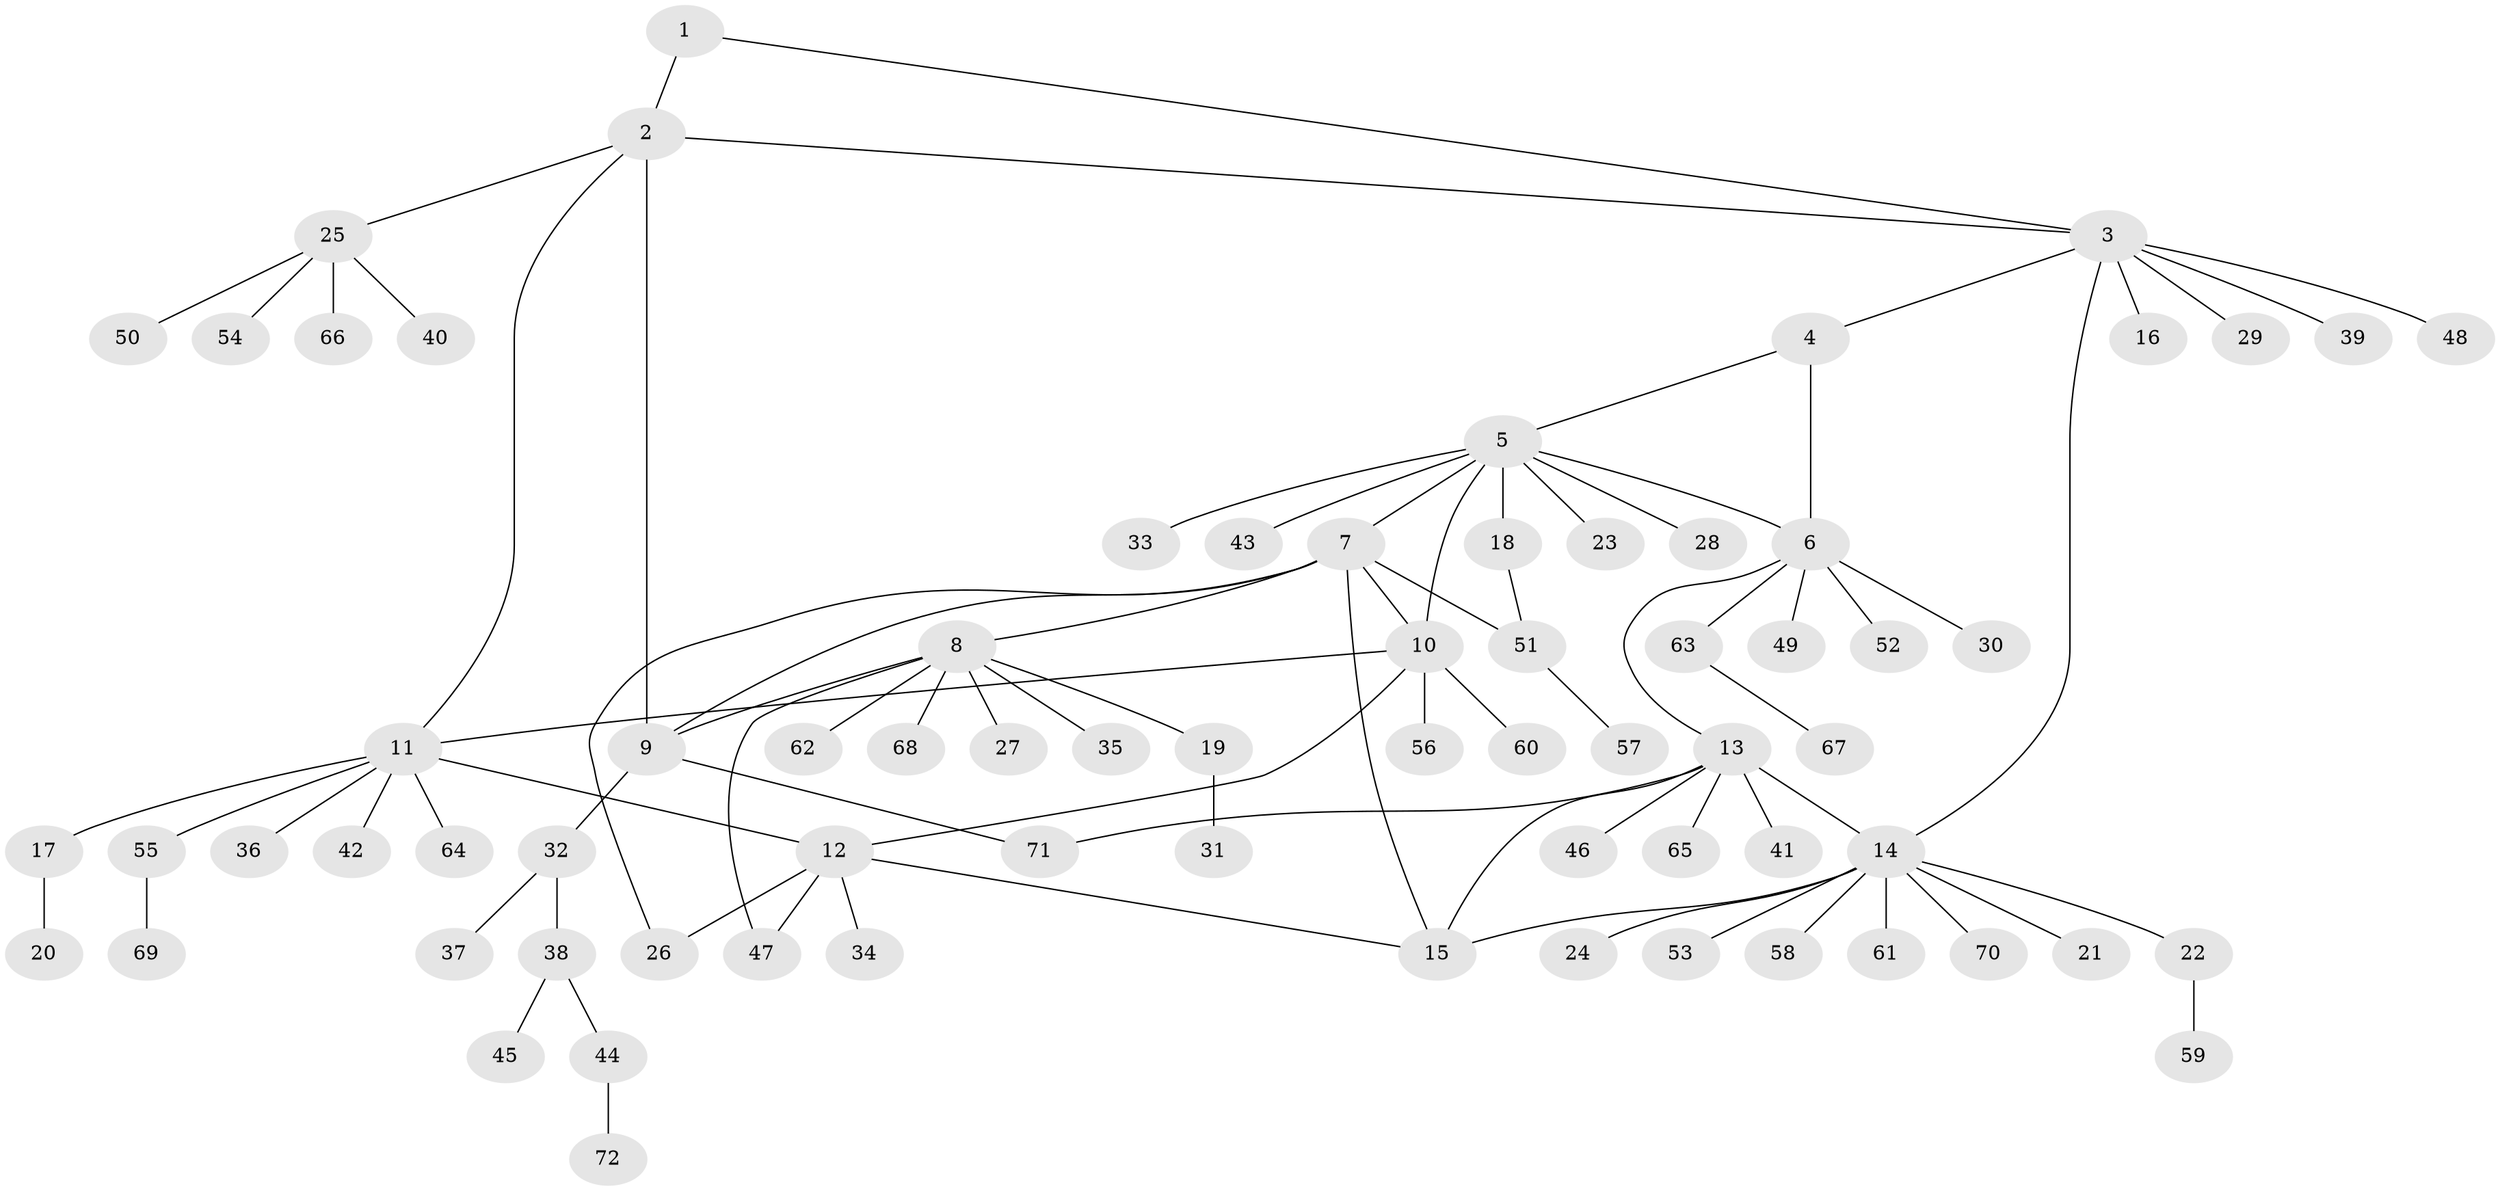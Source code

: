 // Generated by graph-tools (version 1.1) at 2025/50/03/09/25 03:50:34]
// undirected, 72 vertices, 86 edges
graph export_dot {
graph [start="1"]
  node [color=gray90,style=filled];
  1;
  2;
  3;
  4;
  5;
  6;
  7;
  8;
  9;
  10;
  11;
  12;
  13;
  14;
  15;
  16;
  17;
  18;
  19;
  20;
  21;
  22;
  23;
  24;
  25;
  26;
  27;
  28;
  29;
  30;
  31;
  32;
  33;
  34;
  35;
  36;
  37;
  38;
  39;
  40;
  41;
  42;
  43;
  44;
  45;
  46;
  47;
  48;
  49;
  50;
  51;
  52;
  53;
  54;
  55;
  56;
  57;
  58;
  59;
  60;
  61;
  62;
  63;
  64;
  65;
  66;
  67;
  68;
  69;
  70;
  71;
  72;
  1 -- 2;
  1 -- 3;
  2 -- 3;
  2 -- 9;
  2 -- 11;
  2 -- 25;
  3 -- 4;
  3 -- 14;
  3 -- 16;
  3 -- 29;
  3 -- 39;
  3 -- 48;
  4 -- 5;
  4 -- 6;
  5 -- 6;
  5 -- 7;
  5 -- 10;
  5 -- 18;
  5 -- 23;
  5 -- 28;
  5 -- 33;
  5 -- 43;
  6 -- 13;
  6 -- 30;
  6 -- 49;
  6 -- 52;
  6 -- 63;
  7 -- 8;
  7 -- 9;
  7 -- 10;
  7 -- 15;
  7 -- 26;
  7 -- 51;
  8 -- 9;
  8 -- 19;
  8 -- 27;
  8 -- 35;
  8 -- 47;
  8 -- 62;
  8 -- 68;
  9 -- 32;
  9 -- 71;
  10 -- 11;
  10 -- 12;
  10 -- 56;
  10 -- 60;
  11 -- 12;
  11 -- 17;
  11 -- 36;
  11 -- 42;
  11 -- 55;
  11 -- 64;
  12 -- 15;
  12 -- 26;
  12 -- 34;
  12 -- 47;
  13 -- 14;
  13 -- 15;
  13 -- 41;
  13 -- 46;
  13 -- 65;
  13 -- 71;
  14 -- 15;
  14 -- 21;
  14 -- 22;
  14 -- 24;
  14 -- 53;
  14 -- 58;
  14 -- 61;
  14 -- 70;
  17 -- 20;
  18 -- 51;
  19 -- 31;
  22 -- 59;
  25 -- 40;
  25 -- 50;
  25 -- 54;
  25 -- 66;
  32 -- 37;
  32 -- 38;
  38 -- 44;
  38 -- 45;
  44 -- 72;
  51 -- 57;
  55 -- 69;
  63 -- 67;
}
